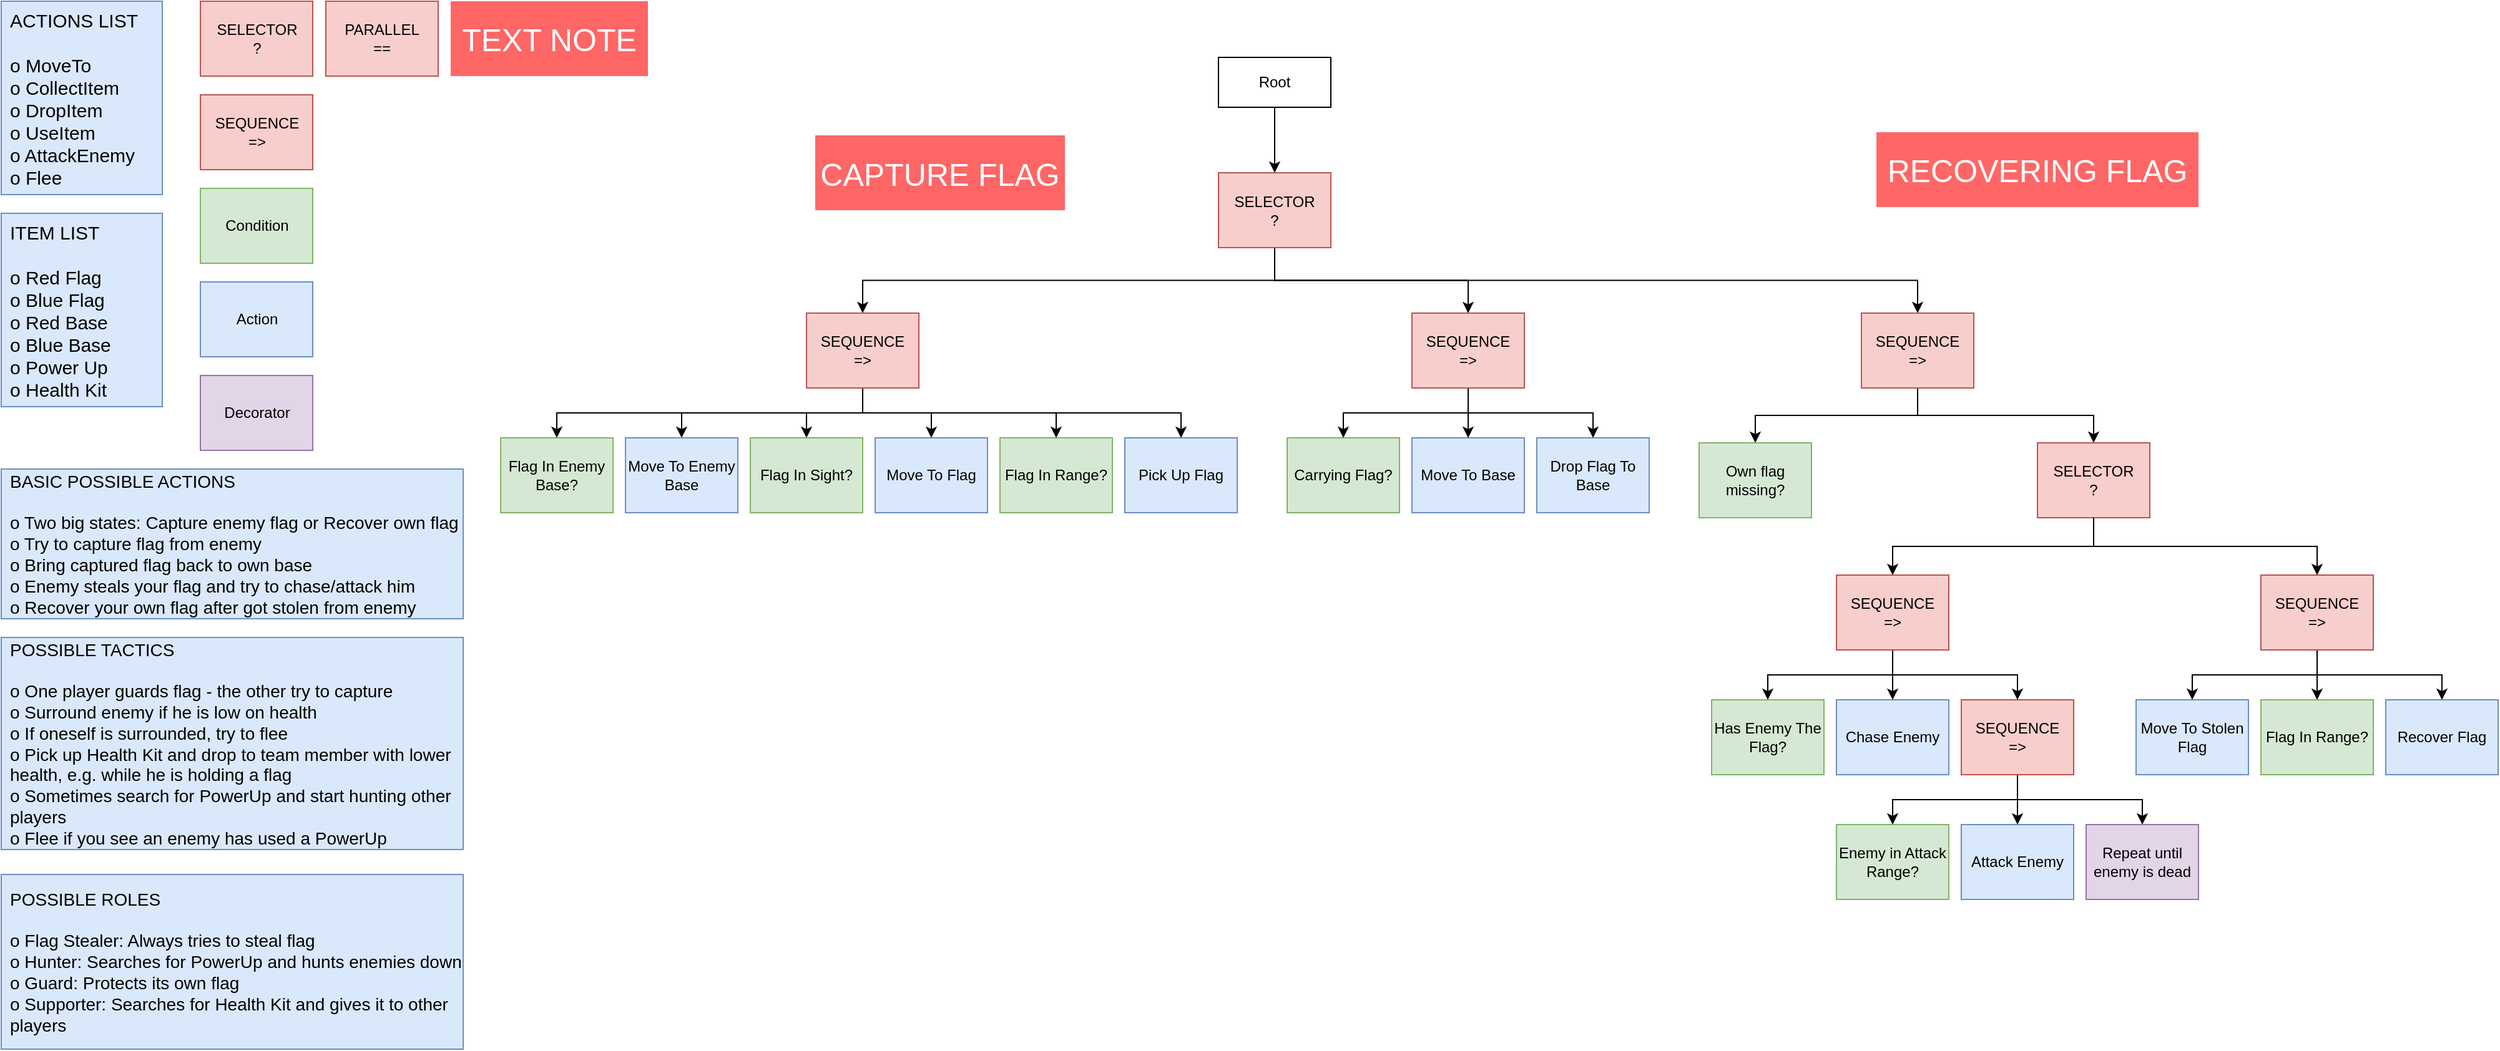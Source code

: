 <mxfile version="12.3.4" type="device" pages="1"><diagram id="GtDES0fC4Kh81AYRPnyM" name="Page-1"><mxGraphModel dx="1682" dy="862" grid="1" gridSize="10" guides="1" tooltips="1" connect="1" arrows="1" fold="1" page="1" pageScale="1" pageWidth="1654" pageHeight="1169" background="none" math="0" shadow="0"><root><mxCell id="0"/><mxCell id="1" parent="0"/><mxCell id="4snjFOO8MrGMM_6Sy12Z-1" style="edgeStyle=orthogonalEdgeStyle;rounded=0;orthogonalLoop=1;jettySize=auto;html=1;exitX=0.5;exitY=1;exitDx=0;exitDy=0;entryX=0.5;entryY=0;entryDx=0;entryDy=0;" parent="1" source="k5fUcADKDmBsMPc2kSTx-51" target="JPDhvqLLMgYqEGkUQdpm-16" edge="1"><mxGeometry relative="1" as="geometry"/></mxCell><mxCell id="k5fUcADKDmBsMPc2kSTx-51" value="Root" style="rounded=0;whiteSpace=wrap;html=1;labelBackgroundColor=none;fontSize=12;" parent="1" vertex="1"><mxGeometry x="1005" y="75" width="90" height="40" as="geometry"/></mxCell><mxCell id="jAf86JON6YC-LcCfIolk-1" value="SELECTOR&lt;br&gt;?" style="rounded=0;whiteSpace=wrap;html=1;labelBackgroundColor=none;fontSize=12;fillColor=#f8cecc;strokeColor=#b85450;" parent="1" vertex="1"><mxGeometry x="189.5" y="30" width="90" height="60" as="geometry"/></mxCell><mxCell id="jAf86JON6YC-LcCfIolk-3" value="SEQUENCE&lt;br&gt;=&amp;gt;" style="rounded=0;whiteSpace=wrap;html=1;labelBackgroundColor=none;fontSize=12;fillColor=#f8cecc;strokeColor=#b85450;" parent="1" vertex="1"><mxGeometry x="189.5" y="105" width="90" height="60" as="geometry"/></mxCell><mxCell id="jAf86JON6YC-LcCfIolk-5" value="Condition" style="rounded=0;whiteSpace=wrap;html=1;labelBackgroundColor=none;fontSize=12;fillColor=#d5e8d4;strokeColor=#82b366;" parent="1" vertex="1"><mxGeometry x="189.5" y="180" width="90" height="60" as="geometry"/></mxCell><mxCell id="jAf86JON6YC-LcCfIolk-6" value="Action" style="rounded=0;whiteSpace=wrap;html=1;labelBackgroundColor=none;fontSize=12;fillColor=#dae8fc;strokeColor=#6c8ebf;" parent="1" vertex="1"><mxGeometry x="189.5" y="255" width="90" height="60" as="geometry"/></mxCell><mxCell id="JPDhvqLLMgYqEGkUQdpm-3" value="Decorator" style="rounded=0;whiteSpace=wrap;html=1;labelBackgroundColor=none;fontSize=12;fillColor=#e1d5e7;strokeColor=#9673a6;" parent="1" vertex="1"><mxGeometry x="189.5" y="330" width="90" height="60" as="geometry"/></mxCell><mxCell id="JPDhvqLLMgYqEGkUQdpm-4" value="Move To Flag" style="rounded=0;whiteSpace=wrap;html=1;labelBackgroundColor=none;fontSize=12;fillColor=#dae8fc;strokeColor=#6c8ebf;" parent="1" vertex="1"><mxGeometry x="730" y="380" width="90" height="60" as="geometry"/></mxCell><mxCell id="JPDhvqLLMgYqEGkUQdpm-5" value="Flag In Range?" style="rounded=0;whiteSpace=wrap;html=1;labelBackgroundColor=none;fontSize=12;fillColor=#d5e8d4;strokeColor=#82b366;" parent="1" vertex="1"><mxGeometry x="830" y="380" width="90" height="60" as="geometry"/></mxCell><mxCell id="JPDhvqLLMgYqEGkUQdpm-6" value="Pick Up Flag" style="rounded=0;whiteSpace=wrap;html=1;labelBackgroundColor=none;fontSize=12;fillColor=#dae8fc;strokeColor=#6c8ebf;" parent="1" vertex="1"><mxGeometry x="930" y="380" width="90" height="60" as="geometry"/></mxCell><mxCell id="JPDhvqLLMgYqEGkUQdpm-7" value="Move To Base" style="rounded=0;whiteSpace=wrap;html=1;labelBackgroundColor=none;fontSize=12;fillColor=#dae8fc;strokeColor=#6c8ebf;" parent="1" vertex="1"><mxGeometry x="1160" y="380" width="90" height="60" as="geometry"/></mxCell><mxCell id="JPDhvqLLMgYqEGkUQdpm-8" value="Drop Flag To Base" style="rounded=0;whiteSpace=wrap;html=1;labelBackgroundColor=none;fontSize=12;fillColor=#dae8fc;strokeColor=#6c8ebf;" parent="1" vertex="1"><mxGeometry x="1260" y="380" width="90" height="60" as="geometry"/></mxCell><mxCell id="JPDhvqLLMgYqEGkUQdpm-14" value="Carrying Flag?" style="rounded=0;whiteSpace=wrap;html=1;labelBackgroundColor=none;fontSize=12;fillColor=#d5e8d4;strokeColor=#82b366;" parent="1" vertex="1"><mxGeometry x="1060" y="380" width="90" height="60" as="geometry"/></mxCell><mxCell id="JPDhvqLLMgYqEGkUQdpm-22" style="edgeStyle=orthogonalEdgeStyle;rounded=0;orthogonalLoop=1;jettySize=auto;html=1;exitX=0.5;exitY=1;exitDx=0;exitDy=0;entryX=0.5;entryY=0;entryDx=0;entryDy=0;" parent="1" source="JPDhvqLLMgYqEGkUQdpm-16" target="JPDhvqLLMgYqEGkUQdpm-17" edge="1"><mxGeometry relative="1" as="geometry"/></mxCell><mxCell id="JPDhvqLLMgYqEGkUQdpm-23" style="edgeStyle=orthogonalEdgeStyle;rounded=0;orthogonalLoop=1;jettySize=auto;html=1;exitX=0.5;exitY=1;exitDx=0;exitDy=0;entryX=0.5;entryY=0;entryDx=0;entryDy=0;" parent="1" source="JPDhvqLLMgYqEGkUQdpm-16" target="JPDhvqLLMgYqEGkUQdpm-18" edge="1"><mxGeometry relative="1" as="geometry"/></mxCell><mxCell id="TyaWAcg6GFUjkVi6GeSD-40" style="edgeStyle=orthogonalEdgeStyle;rounded=0;orthogonalLoop=1;jettySize=auto;html=1;exitX=0.5;exitY=1;exitDx=0;exitDy=0;entryX=0.5;entryY=0;entryDx=0;entryDy=0;fontSize=14;" parent="1" source="JPDhvqLLMgYqEGkUQdpm-16" target="TyaWAcg6GFUjkVi6GeSD-5" edge="1"><mxGeometry relative="1" as="geometry"/></mxCell><mxCell id="JPDhvqLLMgYqEGkUQdpm-16" value="SELECTOR&lt;br&gt;?" style="rounded=0;whiteSpace=wrap;html=1;labelBackgroundColor=none;fontSize=12;fillColor=#f8cecc;strokeColor=#b85450;" parent="1" vertex="1"><mxGeometry x="1005" y="167.5" width="90" height="60" as="geometry"/></mxCell><mxCell id="JPDhvqLLMgYqEGkUQdpm-19" style="edgeStyle=orthogonalEdgeStyle;rounded=0;orthogonalLoop=1;jettySize=auto;html=1;exitX=0.5;exitY=1;exitDx=0;exitDy=0;entryX=0.5;entryY=0;entryDx=0;entryDy=0;" parent="1" source="JPDhvqLLMgYqEGkUQdpm-17" target="JPDhvqLLMgYqEGkUQdpm-14" edge="1"><mxGeometry relative="1" as="geometry"/></mxCell><mxCell id="JPDhvqLLMgYqEGkUQdpm-20" style="edgeStyle=orthogonalEdgeStyle;rounded=0;orthogonalLoop=1;jettySize=auto;html=1;exitX=0.5;exitY=1;exitDx=0;exitDy=0;entryX=0.5;entryY=0;entryDx=0;entryDy=0;" parent="1" source="JPDhvqLLMgYqEGkUQdpm-17" target="JPDhvqLLMgYqEGkUQdpm-7" edge="1"><mxGeometry relative="1" as="geometry"/></mxCell><mxCell id="JPDhvqLLMgYqEGkUQdpm-21" style="edgeStyle=orthogonalEdgeStyle;rounded=0;orthogonalLoop=1;jettySize=auto;html=1;exitX=0.5;exitY=1;exitDx=0;exitDy=0;entryX=0.5;entryY=0;entryDx=0;entryDy=0;" parent="1" source="JPDhvqLLMgYqEGkUQdpm-17" target="JPDhvqLLMgYqEGkUQdpm-8" edge="1"><mxGeometry relative="1" as="geometry"/></mxCell><mxCell id="JPDhvqLLMgYqEGkUQdpm-17" value="SEQUENCE&lt;br&gt;=&amp;gt;" style="rounded=0;whiteSpace=wrap;html=1;labelBackgroundColor=none;fontSize=12;fillColor=#f8cecc;strokeColor=#b85450;" parent="1" vertex="1"><mxGeometry x="1160" y="280" width="90" height="60" as="geometry"/></mxCell><mxCell id="JPDhvqLLMgYqEGkUQdpm-24" style="edgeStyle=orthogonalEdgeStyle;rounded=0;orthogonalLoop=1;jettySize=auto;html=1;exitX=0.5;exitY=1;exitDx=0;exitDy=0;entryX=0.5;entryY=0;entryDx=0;entryDy=0;" parent="1" source="JPDhvqLLMgYqEGkUQdpm-18" target="JPDhvqLLMgYqEGkUQdpm-4" edge="1"><mxGeometry relative="1" as="geometry"/></mxCell><mxCell id="JPDhvqLLMgYqEGkUQdpm-25" style="edgeStyle=orthogonalEdgeStyle;rounded=0;orthogonalLoop=1;jettySize=auto;html=1;exitX=0.5;exitY=1;exitDx=0;exitDy=0;entryX=0.5;entryY=0;entryDx=0;entryDy=0;" parent="1" source="JPDhvqLLMgYqEGkUQdpm-18" target="JPDhvqLLMgYqEGkUQdpm-5" edge="1"><mxGeometry relative="1" as="geometry"/></mxCell><mxCell id="JPDhvqLLMgYqEGkUQdpm-26" style="edgeStyle=orthogonalEdgeStyle;rounded=0;orthogonalLoop=1;jettySize=auto;html=1;exitX=0.5;exitY=1;exitDx=0;exitDy=0;entryX=0.5;entryY=0;entryDx=0;entryDy=0;" parent="1" source="JPDhvqLLMgYqEGkUQdpm-18" target="JPDhvqLLMgYqEGkUQdpm-6" edge="1"><mxGeometry relative="1" as="geometry"/></mxCell><mxCell id="JPDhvqLLMgYqEGkUQdpm-31" style="edgeStyle=orthogonalEdgeStyle;rounded=0;orthogonalLoop=1;jettySize=auto;html=1;exitX=0.5;exitY=1;exitDx=0;exitDy=0;entryX=0.5;entryY=0;entryDx=0;entryDy=0;fontSize=15;" parent="1" source="JPDhvqLLMgYqEGkUQdpm-18" target="JPDhvqLLMgYqEGkUQdpm-29" edge="1"><mxGeometry relative="1" as="geometry"/></mxCell><mxCell id="JPDhvqLLMgYqEGkUQdpm-34" style="edgeStyle=orthogonalEdgeStyle;rounded=0;orthogonalLoop=1;jettySize=auto;html=1;exitX=0.5;exitY=1;exitDx=0;exitDy=0;entryX=0.5;entryY=0;entryDx=0;entryDy=0;fontSize=15;" parent="1" source="JPDhvqLLMgYqEGkUQdpm-18" target="JPDhvqLLMgYqEGkUQdpm-32" edge="1"><mxGeometry relative="1" as="geometry"/></mxCell><mxCell id="JPDhvqLLMgYqEGkUQdpm-35" style="edgeStyle=orthogonalEdgeStyle;rounded=0;orthogonalLoop=1;jettySize=auto;html=1;exitX=0.5;exitY=1;exitDx=0;exitDy=0;entryX=0.5;entryY=0;entryDx=0;entryDy=0;fontSize=15;" parent="1" source="JPDhvqLLMgYqEGkUQdpm-18" target="JPDhvqLLMgYqEGkUQdpm-33" edge="1"><mxGeometry relative="1" as="geometry"/></mxCell><mxCell id="JPDhvqLLMgYqEGkUQdpm-18" value="SEQUENCE&lt;br&gt;=&amp;gt;" style="rounded=0;whiteSpace=wrap;html=1;labelBackgroundColor=none;fontSize=12;fillColor=#f8cecc;strokeColor=#b85450;" parent="1" vertex="1"><mxGeometry x="675" y="280" width="90" height="60" as="geometry"/></mxCell><mxCell id="JPDhvqLLMgYqEGkUQdpm-27" value="ACTIONS LIST&lt;br style=&quot;font-size: 15px;&quot;&gt;&lt;br style=&quot;font-size: 15px;&quot;&gt;o MoveTo&lt;br style=&quot;font-size: 15px;&quot;&gt;o CollectItem&lt;br style=&quot;font-size: 15px;&quot;&gt;o DropItem&lt;br style=&quot;font-size: 15px;&quot;&gt;o UseItem&lt;br style=&quot;font-size: 15px;&quot;&gt;o AttackEnemy&lt;br style=&quot;font-size: 15px;&quot;&gt;o Flee" style="rounded=0;labelBackgroundColor=none;fontSize=15;fillColor=#dae8fc;strokeColor=#6c8ebf;align=left;fontStyle=0;horizontal=1;labelPosition=center;verticalLabelPosition=middle;verticalAlign=middle;whiteSpace=wrap;html=1;spacingTop=0;spacingLeft=5;spacing=2;" parent="1" vertex="1"><mxGeometry x="30" y="30" width="129" height="155" as="geometry"/></mxCell><mxCell id="JPDhvqLLMgYqEGkUQdpm-28" value="ITEM LIST&lt;br style=&quot;font-size: 15px&quot;&gt;&lt;br style=&quot;font-size: 15px&quot;&gt;o Red Flag&lt;br style=&quot;font-size: 15px&quot;&gt;o Blue Flag&lt;br style=&quot;font-size: 15px&quot;&gt;o Red Base&lt;br style=&quot;font-size: 15px&quot;&gt;o Blue Base&lt;br style=&quot;font-size: 15px&quot;&gt;o Power Up&lt;br style=&quot;font-size: 15px&quot;&gt;o Health Kit" style="rounded=0;labelBackgroundColor=none;fontSize=15;fillColor=#dae8fc;strokeColor=#6c8ebf;align=left;fontStyle=0;horizontal=1;labelPosition=center;verticalLabelPosition=middle;verticalAlign=middle;whiteSpace=wrap;html=1;spacingTop=0;spacingLeft=5;spacing=2;" parent="1" vertex="1"><mxGeometry x="30" y="200" width="129" height="155" as="geometry"/></mxCell><mxCell id="JPDhvqLLMgYqEGkUQdpm-29" value="Flag In Enemy Base?" style="rounded=0;whiteSpace=wrap;html=1;labelBackgroundColor=none;fontSize=12;fillColor=#d5e8d4;strokeColor=#82b366;" parent="1" vertex="1"><mxGeometry x="430" y="380" width="90" height="60" as="geometry"/></mxCell><mxCell id="JPDhvqLLMgYqEGkUQdpm-32" value="Move To Enemy Base" style="rounded=0;whiteSpace=wrap;html=1;labelBackgroundColor=none;fontSize=12;fillColor=#dae8fc;strokeColor=#6c8ebf;" parent="1" vertex="1"><mxGeometry x="530" y="380" width="90" height="60" as="geometry"/></mxCell><mxCell id="JPDhvqLLMgYqEGkUQdpm-33" value="Flag In Sight?" style="rounded=0;whiteSpace=wrap;html=1;labelBackgroundColor=none;fontSize=12;fillColor=#d5e8d4;strokeColor=#82b366;" parent="1" vertex="1"><mxGeometry x="630" y="380" width="90" height="60" as="geometry"/></mxCell><mxCell id="TyaWAcg6GFUjkVi6GeSD-1" value="BASIC POSSIBLE ACTIONS&lt;br style=&quot;font-size: 14px&quot;&gt;&lt;br&gt;o Two big states: Capture enemy flag or Recover own flag&lt;br style=&quot;font-size: 14px&quot;&gt;o Try to capture flag from enemy&lt;br style=&quot;font-size: 14px&quot;&gt;o Bring captured flag back to own base&lt;br style=&quot;font-size: 14px&quot;&gt;o Enemy steals your flag and try to chase/attack him&lt;br style=&quot;font-size: 14px&quot;&gt;o Recover your own flag after got stolen from enemy" style="rounded=0;labelBackgroundColor=none;fontSize=14;fillColor=#dae8fc;strokeColor=#6c8ebf;align=left;fontStyle=0;horizontal=1;labelPosition=center;verticalLabelPosition=middle;verticalAlign=middle;whiteSpace=wrap;html=1;spacingTop=0;spacingLeft=5;spacing=2;" parent="1" vertex="1"><mxGeometry x="30" y="405" width="370" height="120" as="geometry"/></mxCell><mxCell id="TyaWAcg6GFUjkVi6GeSD-2" value="POSSIBLE TACTICS&lt;br&gt;&lt;br&gt;o One player guards flag - the other try to capture&lt;br&gt;o Surround enemy if he is low on health&lt;br&gt;o If oneself is surrounded, try to flee&lt;br&gt;o Pick up Health Kit and drop to team member with lower health, e.g. while he is holding a flag&lt;br&gt;o Sometimes search for PowerUp and start hunting other players&lt;br&gt;o Flee if you see an enemy has used a PowerUp" style="rounded=0;labelBackgroundColor=none;fontSize=14;fillColor=#dae8fc;strokeColor=#6c8ebf;align=left;fontStyle=0;horizontal=1;labelPosition=center;verticalLabelPosition=middle;verticalAlign=middle;whiteSpace=wrap;html=1;spacingTop=0;spacingLeft=5;spacing=2;labelBorderColor=none;" parent="1" vertex="1"><mxGeometry x="30" y="540" width="370" height="170" as="geometry"/></mxCell><mxCell id="TyaWAcg6GFUjkVi6GeSD-3" value="PARALLEL&lt;br&gt;==" style="rounded=0;whiteSpace=wrap;html=1;labelBackgroundColor=none;fontSize=12;fillColor=#f8cecc;strokeColor=#b85450;" parent="1" vertex="1"><mxGeometry x="290" y="30" width="90" height="60" as="geometry"/></mxCell><mxCell id="TyaWAcg6GFUjkVi6GeSD-12" style="edgeStyle=orthogonalEdgeStyle;rounded=0;orthogonalLoop=1;jettySize=auto;html=1;exitX=0.5;exitY=1;exitDx=0;exitDy=0;entryX=0.5;entryY=0;entryDx=0;entryDy=0;fontSize=14;" parent="1" source="TyaWAcg6GFUjkVi6GeSD-5" target="TyaWAcg6GFUjkVi6GeSD-7" edge="1"><mxGeometry relative="1" as="geometry"/></mxCell><mxCell id="TyaWAcg6GFUjkVi6GeSD-35" style="edgeStyle=orthogonalEdgeStyle;rounded=0;orthogonalLoop=1;jettySize=auto;html=1;exitX=0.5;exitY=1;exitDx=0;exitDy=0;entryX=0.5;entryY=0;entryDx=0;entryDy=0;fontSize=14;" parent="1" source="TyaWAcg6GFUjkVi6GeSD-5" target="TyaWAcg6GFUjkVi6GeSD-22" edge="1"><mxGeometry relative="1" as="geometry"/></mxCell><mxCell id="TyaWAcg6GFUjkVi6GeSD-5" value="SEQUENCE&lt;br&gt;=&amp;gt;" style="rounded=0;whiteSpace=wrap;html=1;labelBackgroundColor=none;fontSize=12;fillColor=#f8cecc;strokeColor=#b85450;" parent="1" vertex="1"><mxGeometry x="1520" y="280" width="90" height="60" as="geometry"/></mxCell><mxCell id="TyaWAcg6GFUjkVi6GeSD-7" value="Own flag missing?" style="rounded=0;whiteSpace=wrap;html=1;labelBackgroundColor=none;fontSize=12;fillColor=#d5e8d4;strokeColor=#82b366;" parent="1" vertex="1"><mxGeometry x="1390" y="384" width="90" height="60" as="geometry"/></mxCell><mxCell id="TyaWAcg6GFUjkVi6GeSD-9" value="Enemy in Attack Range?" style="rounded=0;whiteSpace=wrap;html=1;labelBackgroundColor=none;fontSize=12;fillColor=#d5e8d4;strokeColor=#82b366;" parent="1" vertex="1"><mxGeometry x="1500" y="690" width="90" height="60" as="geometry"/></mxCell><mxCell id="TyaWAcg6GFUjkVi6GeSD-10" value="Attack Enemy" style="rounded=0;whiteSpace=wrap;html=1;labelBackgroundColor=none;fontSize=12;fillColor=#dae8fc;strokeColor=#6c8ebf;" parent="1" vertex="1"><mxGeometry x="1600" y="690" width="90" height="60" as="geometry"/></mxCell><mxCell id="TyaWAcg6GFUjkVi6GeSD-38" style="edgeStyle=orthogonalEdgeStyle;rounded=0;orthogonalLoop=1;jettySize=auto;html=1;exitX=0.5;exitY=1;exitDx=0;exitDy=0;entryX=0.5;entryY=0;entryDx=0;entryDy=0;fontSize=14;" parent="1" source="TyaWAcg6GFUjkVi6GeSD-26" target="TyaWAcg6GFUjkVi6GeSD-10" edge="1"><mxGeometry relative="1" as="geometry"/></mxCell><mxCell id="__1Q388-KPaIHm7AYuTB-3" style="edgeStyle=orthogonalEdgeStyle;rounded=0;orthogonalLoop=1;jettySize=auto;html=1;exitX=0.5;exitY=1;exitDx=0;exitDy=0;entryX=0.5;entryY=0;entryDx=0;entryDy=0;" parent="1" source="TyaWAcg6GFUjkVi6GeSD-26" target="TyaWAcg6GFUjkVi6GeSD-9" edge="1"><mxGeometry relative="1" as="geometry"/></mxCell><mxCell id="__1Q388-KPaIHm7AYuTB-4" style="edgeStyle=orthogonalEdgeStyle;rounded=0;orthogonalLoop=1;jettySize=auto;html=1;exitX=0.5;exitY=1;exitDx=0;exitDy=0;entryX=0.5;entryY=0;entryDx=0;entryDy=0;" parent="1" source="TyaWAcg6GFUjkVi6GeSD-26" target="__1Q388-KPaIHm7AYuTB-1" edge="1"><mxGeometry relative="1" as="geometry"/></mxCell><mxCell id="TyaWAcg6GFUjkVi6GeSD-26" value="SEQUENCE&lt;br&gt;=&amp;gt;" style="rounded=0;whiteSpace=wrap;html=1;labelBackgroundColor=none;fontSize=12;fillColor=#f8cecc;strokeColor=#b85450;" parent="1" vertex="1"><mxGeometry x="1600" y="590" width="90" height="60" as="geometry"/></mxCell><mxCell id="TyaWAcg6GFUjkVi6GeSD-8" value="Chase Enemy" style="rounded=0;whiteSpace=wrap;html=1;labelBackgroundColor=none;fontSize=12;fillColor=#dae8fc;strokeColor=#6c8ebf;" parent="1" vertex="1"><mxGeometry x="1500" y="590" width="90" height="60" as="geometry"/></mxCell><mxCell id="TyaWAcg6GFUjkVi6GeSD-17" value="Has Enemy The Flag?" style="rounded=0;whiteSpace=wrap;html=1;labelBackgroundColor=none;fontSize=12;fillColor=#d5e8d4;strokeColor=#82b366;" parent="1" vertex="1"><mxGeometry x="1400" y="590" width="90" height="60" as="geometry"/></mxCell><mxCell id="TyaWAcg6GFUjkVi6GeSD-18" value="Move To Stolen Flag" style="rounded=0;whiteSpace=wrap;html=1;labelBackgroundColor=none;fontSize=12;fillColor=#dae8fc;strokeColor=#6c8ebf;" parent="1" vertex="1"><mxGeometry x="1740" y="590" width="90" height="60" as="geometry"/></mxCell><mxCell id="TyaWAcg6GFUjkVi6GeSD-20" value="Flag In Range?" style="rounded=0;whiteSpace=wrap;html=1;labelBackgroundColor=none;fontSize=12;fillColor=#d5e8d4;strokeColor=#82b366;" parent="1" vertex="1"><mxGeometry x="1840" y="590" width="90" height="60" as="geometry"/></mxCell><mxCell id="TyaWAcg6GFUjkVi6GeSD-21" value="Recover Flag" style="rounded=0;whiteSpace=wrap;html=1;labelBackgroundColor=none;fontSize=12;fillColor=#dae8fc;strokeColor=#6c8ebf;" parent="1" vertex="1"><mxGeometry x="1940" y="590" width="90" height="60" as="geometry"/></mxCell><mxCell id="TyaWAcg6GFUjkVi6GeSD-22" value="SELECTOR&lt;br&gt;?" style="rounded=0;whiteSpace=wrap;html=1;labelBackgroundColor=none;fontSize=12;fillColor=#f8cecc;strokeColor=#b85450;" parent="1" vertex="1"><mxGeometry x="1661" y="384" width="90" height="60" as="geometry"/></mxCell><mxCell id="TyaWAcg6GFUjkVi6GeSD-30" style="edgeStyle=orthogonalEdgeStyle;rounded=0;orthogonalLoop=1;jettySize=auto;html=1;exitX=0.5;exitY=1;exitDx=0;exitDy=0;entryX=0.5;entryY=0;entryDx=0;entryDy=0;fontSize=14;" parent="1" source="TyaWAcg6GFUjkVi6GeSD-25" target="TyaWAcg6GFUjkVi6GeSD-17" edge="1"><mxGeometry relative="1" as="geometry"/></mxCell><mxCell id="TyaWAcg6GFUjkVi6GeSD-31" style="edgeStyle=orthogonalEdgeStyle;rounded=0;orthogonalLoop=1;jettySize=auto;html=1;exitX=0.5;exitY=1;exitDx=0;exitDy=0;entryX=0.5;entryY=0;entryDx=0;entryDy=0;fontSize=14;" parent="1" source="TyaWAcg6GFUjkVi6GeSD-25" target="TyaWAcg6GFUjkVi6GeSD-8" edge="1"><mxGeometry relative="1" as="geometry"/></mxCell><mxCell id="TyaWAcg6GFUjkVi6GeSD-39" style="edgeStyle=orthogonalEdgeStyle;rounded=0;orthogonalLoop=1;jettySize=auto;html=1;exitX=0.5;exitY=1;exitDx=0;exitDy=0;entryX=0.5;entryY=0;entryDx=0;entryDy=0;fontSize=14;" parent="1" source="TyaWAcg6GFUjkVi6GeSD-25" target="TyaWAcg6GFUjkVi6GeSD-26" edge="1"><mxGeometry relative="1" as="geometry"/></mxCell><mxCell id="TyaWAcg6GFUjkVi6GeSD-25" value="SEQUENCE&lt;br&gt;=&amp;gt;" style="rounded=0;whiteSpace=wrap;html=1;labelBackgroundColor=none;fontSize=12;fillColor=#f8cecc;strokeColor=#b85450;" parent="1" vertex="1"><mxGeometry x="1500" y="490" width="90" height="60" as="geometry"/></mxCell><mxCell id="TyaWAcg6GFUjkVi6GeSD-28" style="edgeStyle=orthogonalEdgeStyle;rounded=0;orthogonalLoop=1;jettySize=auto;html=1;exitX=0.5;exitY=1;exitDx=0;exitDy=0;entryX=0.5;entryY=0;entryDx=0;entryDy=0;fontSize=14;" parent="1" source="TyaWAcg6GFUjkVi6GeSD-22" target="TyaWAcg6GFUjkVi6GeSD-25" edge="1"><mxGeometry relative="1" as="geometry"/></mxCell><mxCell id="TyaWAcg6GFUjkVi6GeSD-32" style="edgeStyle=orthogonalEdgeStyle;rounded=0;orthogonalLoop=1;jettySize=auto;html=1;exitX=0.5;exitY=1;exitDx=0;exitDy=0;entryX=0.5;entryY=0;entryDx=0;entryDy=0;fontSize=14;" parent="1" source="TyaWAcg6GFUjkVi6GeSD-27" target="TyaWAcg6GFUjkVi6GeSD-18" edge="1"><mxGeometry relative="1" as="geometry"/></mxCell><mxCell id="TyaWAcg6GFUjkVi6GeSD-33" style="edgeStyle=orthogonalEdgeStyle;rounded=0;orthogonalLoop=1;jettySize=auto;html=1;exitX=0.5;exitY=1;exitDx=0;exitDy=0;entryX=0.5;entryY=0;entryDx=0;entryDy=0;fontSize=14;" parent="1" source="TyaWAcg6GFUjkVi6GeSD-27" target="TyaWAcg6GFUjkVi6GeSD-20" edge="1"><mxGeometry relative="1" as="geometry"/></mxCell><mxCell id="TyaWAcg6GFUjkVi6GeSD-34" style="edgeStyle=orthogonalEdgeStyle;rounded=0;orthogonalLoop=1;jettySize=auto;html=1;exitX=0.5;exitY=1;exitDx=0;exitDy=0;entryX=0.5;entryY=0;entryDx=0;entryDy=0;fontSize=14;" parent="1" source="TyaWAcg6GFUjkVi6GeSD-27" target="TyaWAcg6GFUjkVi6GeSD-21" edge="1"><mxGeometry relative="1" as="geometry"/></mxCell><mxCell id="TyaWAcg6GFUjkVi6GeSD-27" value="SEQUENCE&lt;br&gt;=&amp;gt;" style="rounded=0;whiteSpace=wrap;html=1;labelBackgroundColor=none;fontSize=12;fillColor=#f8cecc;strokeColor=#b85450;" parent="1" vertex="1"><mxGeometry x="1840" y="490" width="90" height="60" as="geometry"/></mxCell><mxCell id="TyaWAcg6GFUjkVi6GeSD-29" style="edgeStyle=orthogonalEdgeStyle;rounded=0;orthogonalLoop=1;jettySize=auto;html=1;exitX=0.5;exitY=1;exitDx=0;exitDy=0;entryX=0.5;entryY=0;entryDx=0;entryDy=0;fontSize=14;" parent="1" source="TyaWAcg6GFUjkVi6GeSD-22" target="TyaWAcg6GFUjkVi6GeSD-27" edge="1"><mxGeometry relative="1" as="geometry"/></mxCell><mxCell id="TyaWAcg6GFUjkVi6GeSD-44" value="CAPTURE FLAG" style="rounded=0;whiteSpace=wrap;html=1;labelBackgroundColor=none;fontSize=25;horizontal=1;fillColor=#FF6666;strokeColor=none;fontColor=#FFFFFF;spacingLeft=0;spacing=5;" parent="1" vertex="1"><mxGeometry x="682" y="137.5" width="200" height="60" as="geometry"/></mxCell><mxCell id="TyaWAcg6GFUjkVi6GeSD-45" value="RECOVERING FLAG" style="rounded=0;whiteSpace=wrap;html=1;labelBackgroundColor=none;fontSize=25;horizontal=1;fillColor=#FF6666;strokeColor=none;fontColor=#FFFFFF;spacingLeft=0;spacing=5;spacingTop=0;spacingRight=0;" parent="1" vertex="1"><mxGeometry x="1532" y="135" width="258" height="60" as="geometry"/></mxCell><mxCell id="TyaWAcg6GFUjkVi6GeSD-46" value="TEXT NOTE" style="rounded=0;whiteSpace=wrap;html=1;labelBackgroundColor=none;fontSize=25;horizontal=1;fillColor=#FF6666;strokeColor=none;fontColor=#FFFFFF;spacingLeft=0;spacing=5;" parent="1" vertex="1"><mxGeometry x="390" y="30" width="158" height="60" as="geometry"/></mxCell><mxCell id="__1Q388-KPaIHm7AYuTB-1" value="Repeat until enemy is dead" style="rounded=0;whiteSpace=wrap;html=1;labelBackgroundColor=none;fontSize=12;fillColor=#e1d5e7;strokeColor=#9673a6;" parent="1" vertex="1"><mxGeometry x="1700" y="690" width="90" height="60" as="geometry"/></mxCell><mxCell id="__1Q388-KPaIHm7AYuTB-5" value="POSSIBLE ROLES&lt;br&gt;&lt;br&gt;o Flag Stealer: Always tries to steal flag&lt;br&gt;o Hunter: Searches for PowerUp and hunts enemies down&lt;br&gt;o Guard: Protects its own flag&lt;br&gt;o Supporter: Searches for Health Kit and gives it to other players" style="rounded=0;labelBackgroundColor=none;fontSize=14;fillColor=#dae8fc;strokeColor=#6c8ebf;align=left;fontStyle=0;horizontal=1;labelPosition=center;verticalLabelPosition=middle;verticalAlign=middle;whiteSpace=wrap;html=1;spacingTop=0;spacingLeft=5;spacing=2;labelBorderColor=none;" parent="1" vertex="1"><mxGeometry x="30" y="730" width="370" height="140" as="geometry"/></mxCell></root></mxGraphModel></diagram></mxfile>